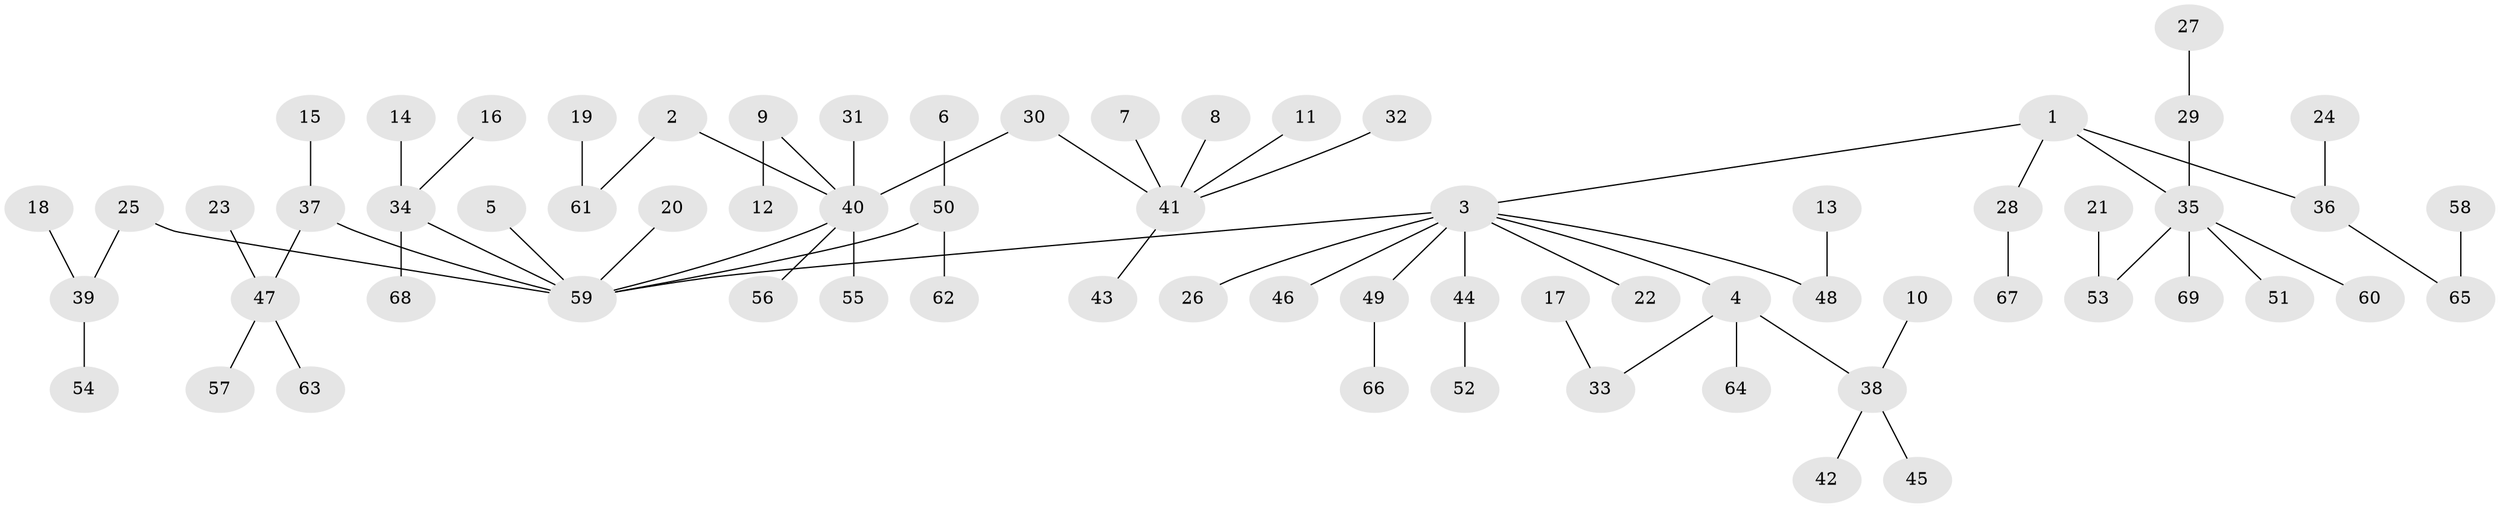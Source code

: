 // original degree distribution, {7: 0.014492753623188406, 10: 0.007246376811594203, 4: 0.07971014492753623, 6: 0.007246376811594203, 3: 0.12318840579710146, 2: 0.2246376811594203, 1: 0.5217391304347826, 5: 0.021739130434782608}
// Generated by graph-tools (version 1.1) at 2025/50/03/09/25 03:50:23]
// undirected, 69 vertices, 68 edges
graph export_dot {
graph [start="1"]
  node [color=gray90,style=filled];
  1;
  2;
  3;
  4;
  5;
  6;
  7;
  8;
  9;
  10;
  11;
  12;
  13;
  14;
  15;
  16;
  17;
  18;
  19;
  20;
  21;
  22;
  23;
  24;
  25;
  26;
  27;
  28;
  29;
  30;
  31;
  32;
  33;
  34;
  35;
  36;
  37;
  38;
  39;
  40;
  41;
  42;
  43;
  44;
  45;
  46;
  47;
  48;
  49;
  50;
  51;
  52;
  53;
  54;
  55;
  56;
  57;
  58;
  59;
  60;
  61;
  62;
  63;
  64;
  65;
  66;
  67;
  68;
  69;
  1 -- 3 [weight=1.0];
  1 -- 28 [weight=1.0];
  1 -- 35 [weight=1.0];
  1 -- 36 [weight=1.0];
  2 -- 40 [weight=1.0];
  2 -- 61 [weight=1.0];
  3 -- 4 [weight=1.0];
  3 -- 22 [weight=1.0];
  3 -- 26 [weight=1.0];
  3 -- 44 [weight=1.0];
  3 -- 46 [weight=1.0];
  3 -- 48 [weight=1.0];
  3 -- 49 [weight=1.0];
  3 -- 59 [weight=1.0];
  4 -- 33 [weight=1.0];
  4 -- 38 [weight=1.0];
  4 -- 64 [weight=1.0];
  5 -- 59 [weight=1.0];
  6 -- 50 [weight=1.0];
  7 -- 41 [weight=1.0];
  8 -- 41 [weight=1.0];
  9 -- 12 [weight=1.0];
  9 -- 40 [weight=1.0];
  10 -- 38 [weight=1.0];
  11 -- 41 [weight=1.0];
  13 -- 48 [weight=1.0];
  14 -- 34 [weight=1.0];
  15 -- 37 [weight=1.0];
  16 -- 34 [weight=1.0];
  17 -- 33 [weight=1.0];
  18 -- 39 [weight=1.0];
  19 -- 61 [weight=1.0];
  20 -- 59 [weight=1.0];
  21 -- 53 [weight=1.0];
  23 -- 47 [weight=1.0];
  24 -- 36 [weight=1.0];
  25 -- 39 [weight=1.0];
  25 -- 59 [weight=1.0];
  27 -- 29 [weight=1.0];
  28 -- 67 [weight=1.0];
  29 -- 35 [weight=1.0];
  30 -- 40 [weight=1.0];
  30 -- 41 [weight=1.0];
  31 -- 40 [weight=1.0];
  32 -- 41 [weight=1.0];
  34 -- 59 [weight=1.0];
  34 -- 68 [weight=1.0];
  35 -- 51 [weight=1.0];
  35 -- 53 [weight=1.0];
  35 -- 60 [weight=1.0];
  35 -- 69 [weight=1.0];
  36 -- 65 [weight=1.0];
  37 -- 47 [weight=1.0];
  37 -- 59 [weight=1.0];
  38 -- 42 [weight=1.0];
  38 -- 45 [weight=1.0];
  39 -- 54 [weight=1.0];
  40 -- 55 [weight=1.0];
  40 -- 56 [weight=1.0];
  40 -- 59 [weight=1.0];
  41 -- 43 [weight=1.0];
  44 -- 52 [weight=1.0];
  47 -- 57 [weight=1.0];
  47 -- 63 [weight=1.0];
  49 -- 66 [weight=1.0];
  50 -- 59 [weight=1.0];
  50 -- 62 [weight=1.0];
  58 -- 65 [weight=1.0];
}
